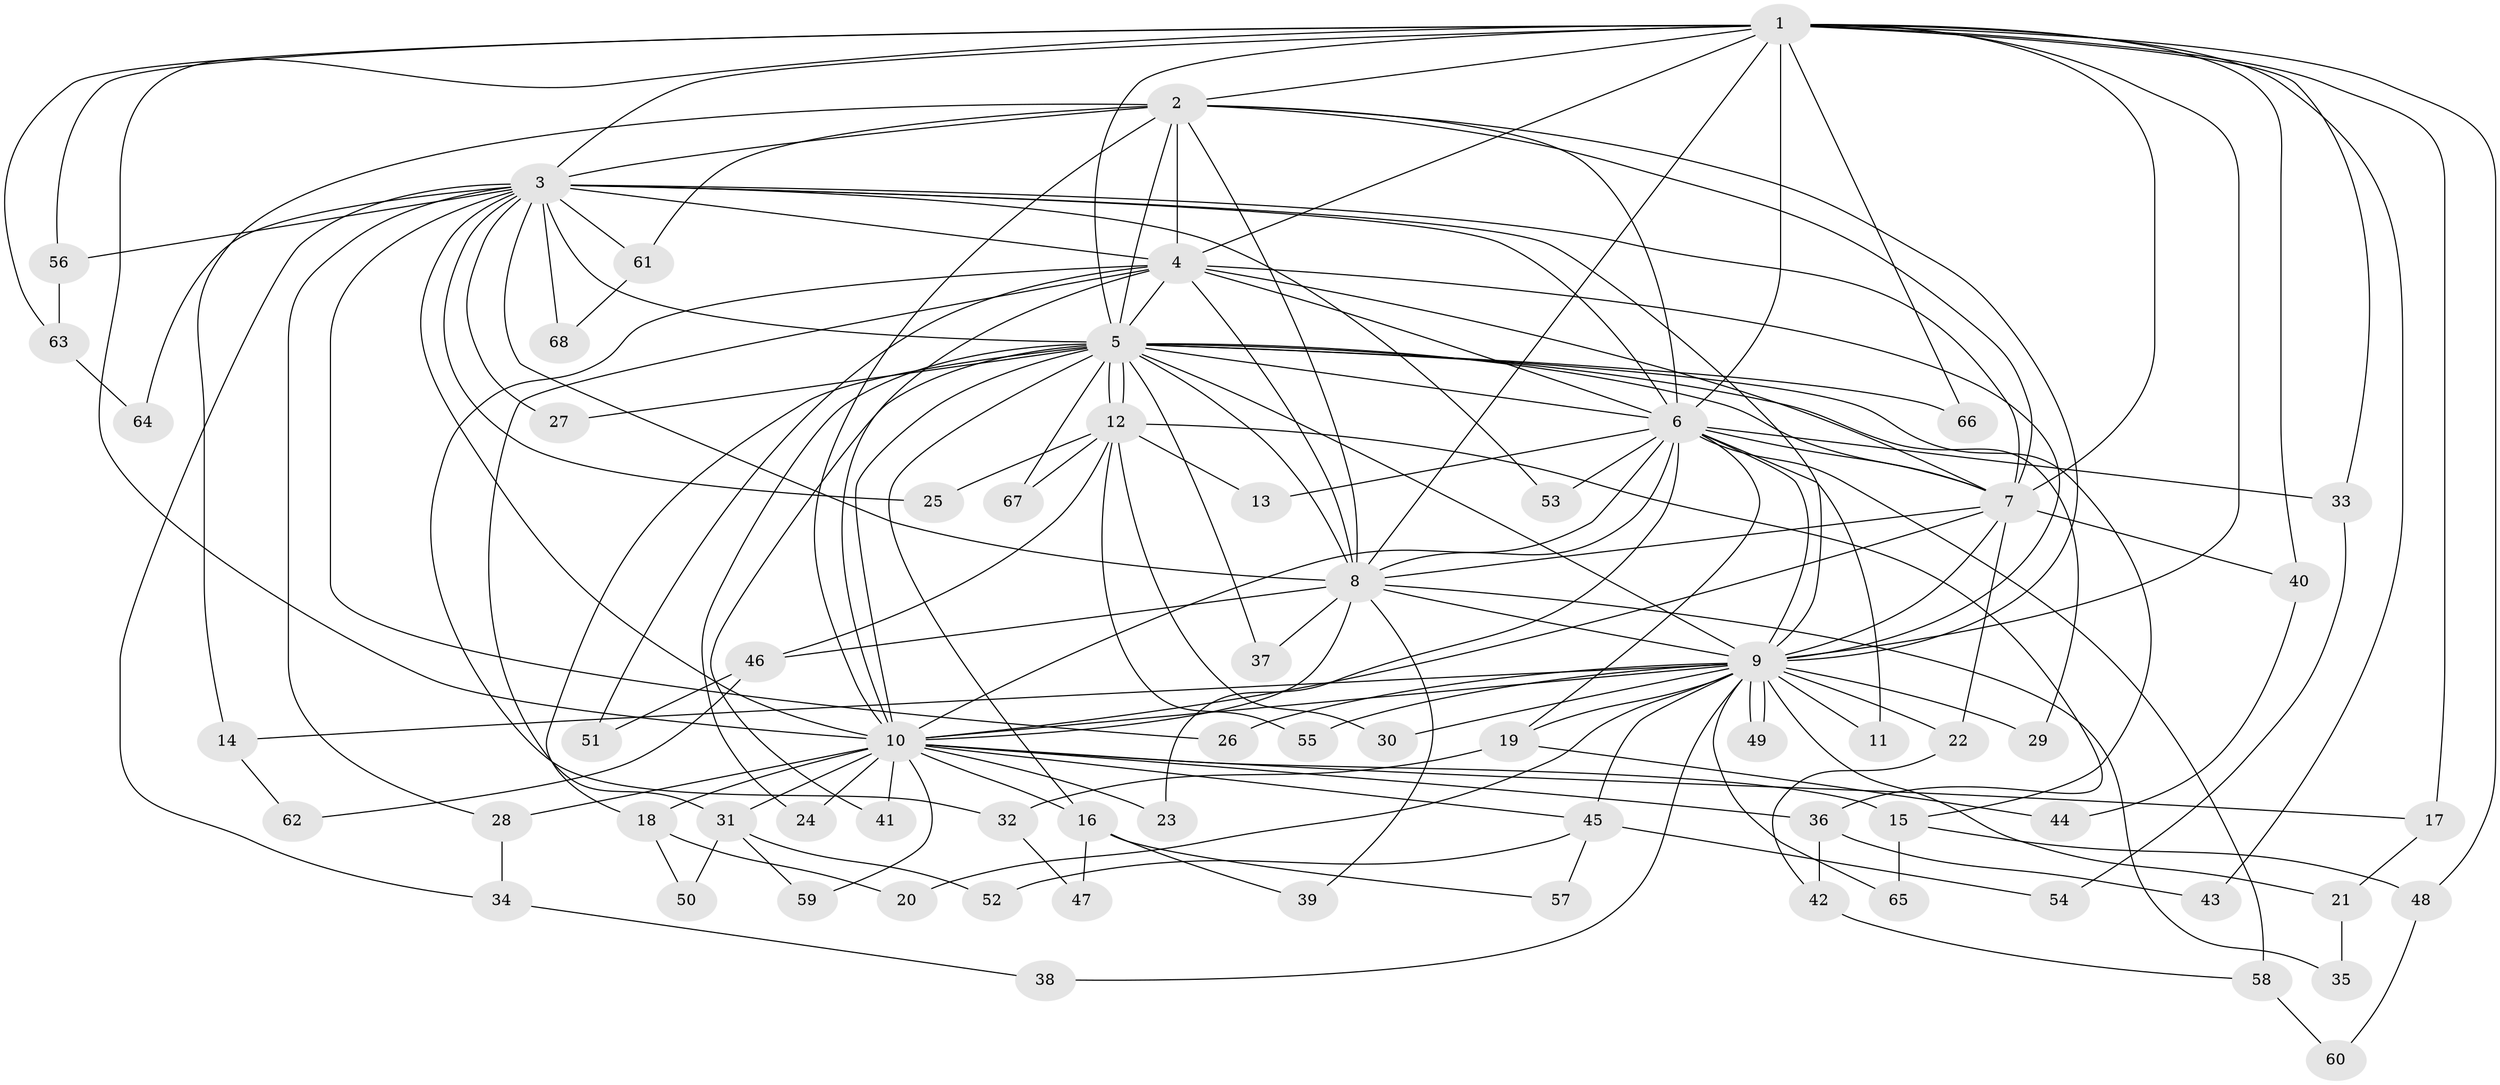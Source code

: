 // Generated by graph-tools (version 1.1) at 2025/13/03/09/25 04:13:50]
// undirected, 68 vertices, 161 edges
graph export_dot {
graph [start="1"]
  node [color=gray90,style=filled];
  1;
  2;
  3;
  4;
  5;
  6;
  7;
  8;
  9;
  10;
  11;
  12;
  13;
  14;
  15;
  16;
  17;
  18;
  19;
  20;
  21;
  22;
  23;
  24;
  25;
  26;
  27;
  28;
  29;
  30;
  31;
  32;
  33;
  34;
  35;
  36;
  37;
  38;
  39;
  40;
  41;
  42;
  43;
  44;
  45;
  46;
  47;
  48;
  49;
  50;
  51;
  52;
  53;
  54;
  55;
  56;
  57;
  58;
  59;
  60;
  61;
  62;
  63;
  64;
  65;
  66;
  67;
  68;
  1 -- 2;
  1 -- 3;
  1 -- 4;
  1 -- 5;
  1 -- 6;
  1 -- 7;
  1 -- 8;
  1 -- 9;
  1 -- 10;
  1 -- 17;
  1 -- 33;
  1 -- 40;
  1 -- 43;
  1 -- 48;
  1 -- 56;
  1 -- 63;
  1 -- 66;
  2 -- 3;
  2 -- 4;
  2 -- 5;
  2 -- 6;
  2 -- 7;
  2 -- 8;
  2 -- 9;
  2 -- 10;
  2 -- 14;
  2 -- 61;
  3 -- 4;
  3 -- 5;
  3 -- 6;
  3 -- 7;
  3 -- 8;
  3 -- 9;
  3 -- 10;
  3 -- 25;
  3 -- 26;
  3 -- 27;
  3 -- 28;
  3 -- 34;
  3 -- 53;
  3 -- 56;
  3 -- 61;
  3 -- 64;
  3 -- 68;
  4 -- 5;
  4 -- 6;
  4 -- 7;
  4 -- 8;
  4 -- 9;
  4 -- 10;
  4 -- 31;
  4 -- 32;
  4 -- 51;
  5 -- 6;
  5 -- 7;
  5 -- 8;
  5 -- 9;
  5 -- 10;
  5 -- 12;
  5 -- 12;
  5 -- 15;
  5 -- 16;
  5 -- 18;
  5 -- 24;
  5 -- 27;
  5 -- 29;
  5 -- 37;
  5 -- 41;
  5 -- 66;
  5 -- 67;
  6 -- 7;
  6 -- 8;
  6 -- 9;
  6 -- 10;
  6 -- 11;
  6 -- 13;
  6 -- 19;
  6 -- 23;
  6 -- 33;
  6 -- 53;
  6 -- 58;
  7 -- 8;
  7 -- 9;
  7 -- 10;
  7 -- 22;
  7 -- 40;
  8 -- 9;
  8 -- 10;
  8 -- 35;
  8 -- 37;
  8 -- 39;
  8 -- 46;
  9 -- 10;
  9 -- 11;
  9 -- 14;
  9 -- 19;
  9 -- 20;
  9 -- 21;
  9 -- 22;
  9 -- 26;
  9 -- 29;
  9 -- 30;
  9 -- 38;
  9 -- 45;
  9 -- 49;
  9 -- 49;
  9 -- 55;
  9 -- 65;
  10 -- 15;
  10 -- 16;
  10 -- 17;
  10 -- 18;
  10 -- 23;
  10 -- 24;
  10 -- 28;
  10 -- 31;
  10 -- 36;
  10 -- 41;
  10 -- 45;
  10 -- 59;
  12 -- 13;
  12 -- 25;
  12 -- 30;
  12 -- 36;
  12 -- 46;
  12 -- 55;
  12 -- 67;
  14 -- 62;
  15 -- 48;
  15 -- 65;
  16 -- 39;
  16 -- 47;
  16 -- 57;
  17 -- 21;
  18 -- 20;
  18 -- 50;
  19 -- 32;
  19 -- 44;
  21 -- 35;
  22 -- 42;
  28 -- 34;
  31 -- 50;
  31 -- 52;
  31 -- 59;
  32 -- 47;
  33 -- 54;
  34 -- 38;
  36 -- 42;
  36 -- 43;
  40 -- 44;
  42 -- 58;
  45 -- 52;
  45 -- 54;
  45 -- 57;
  46 -- 51;
  46 -- 62;
  48 -- 60;
  56 -- 63;
  58 -- 60;
  61 -- 68;
  63 -- 64;
}
